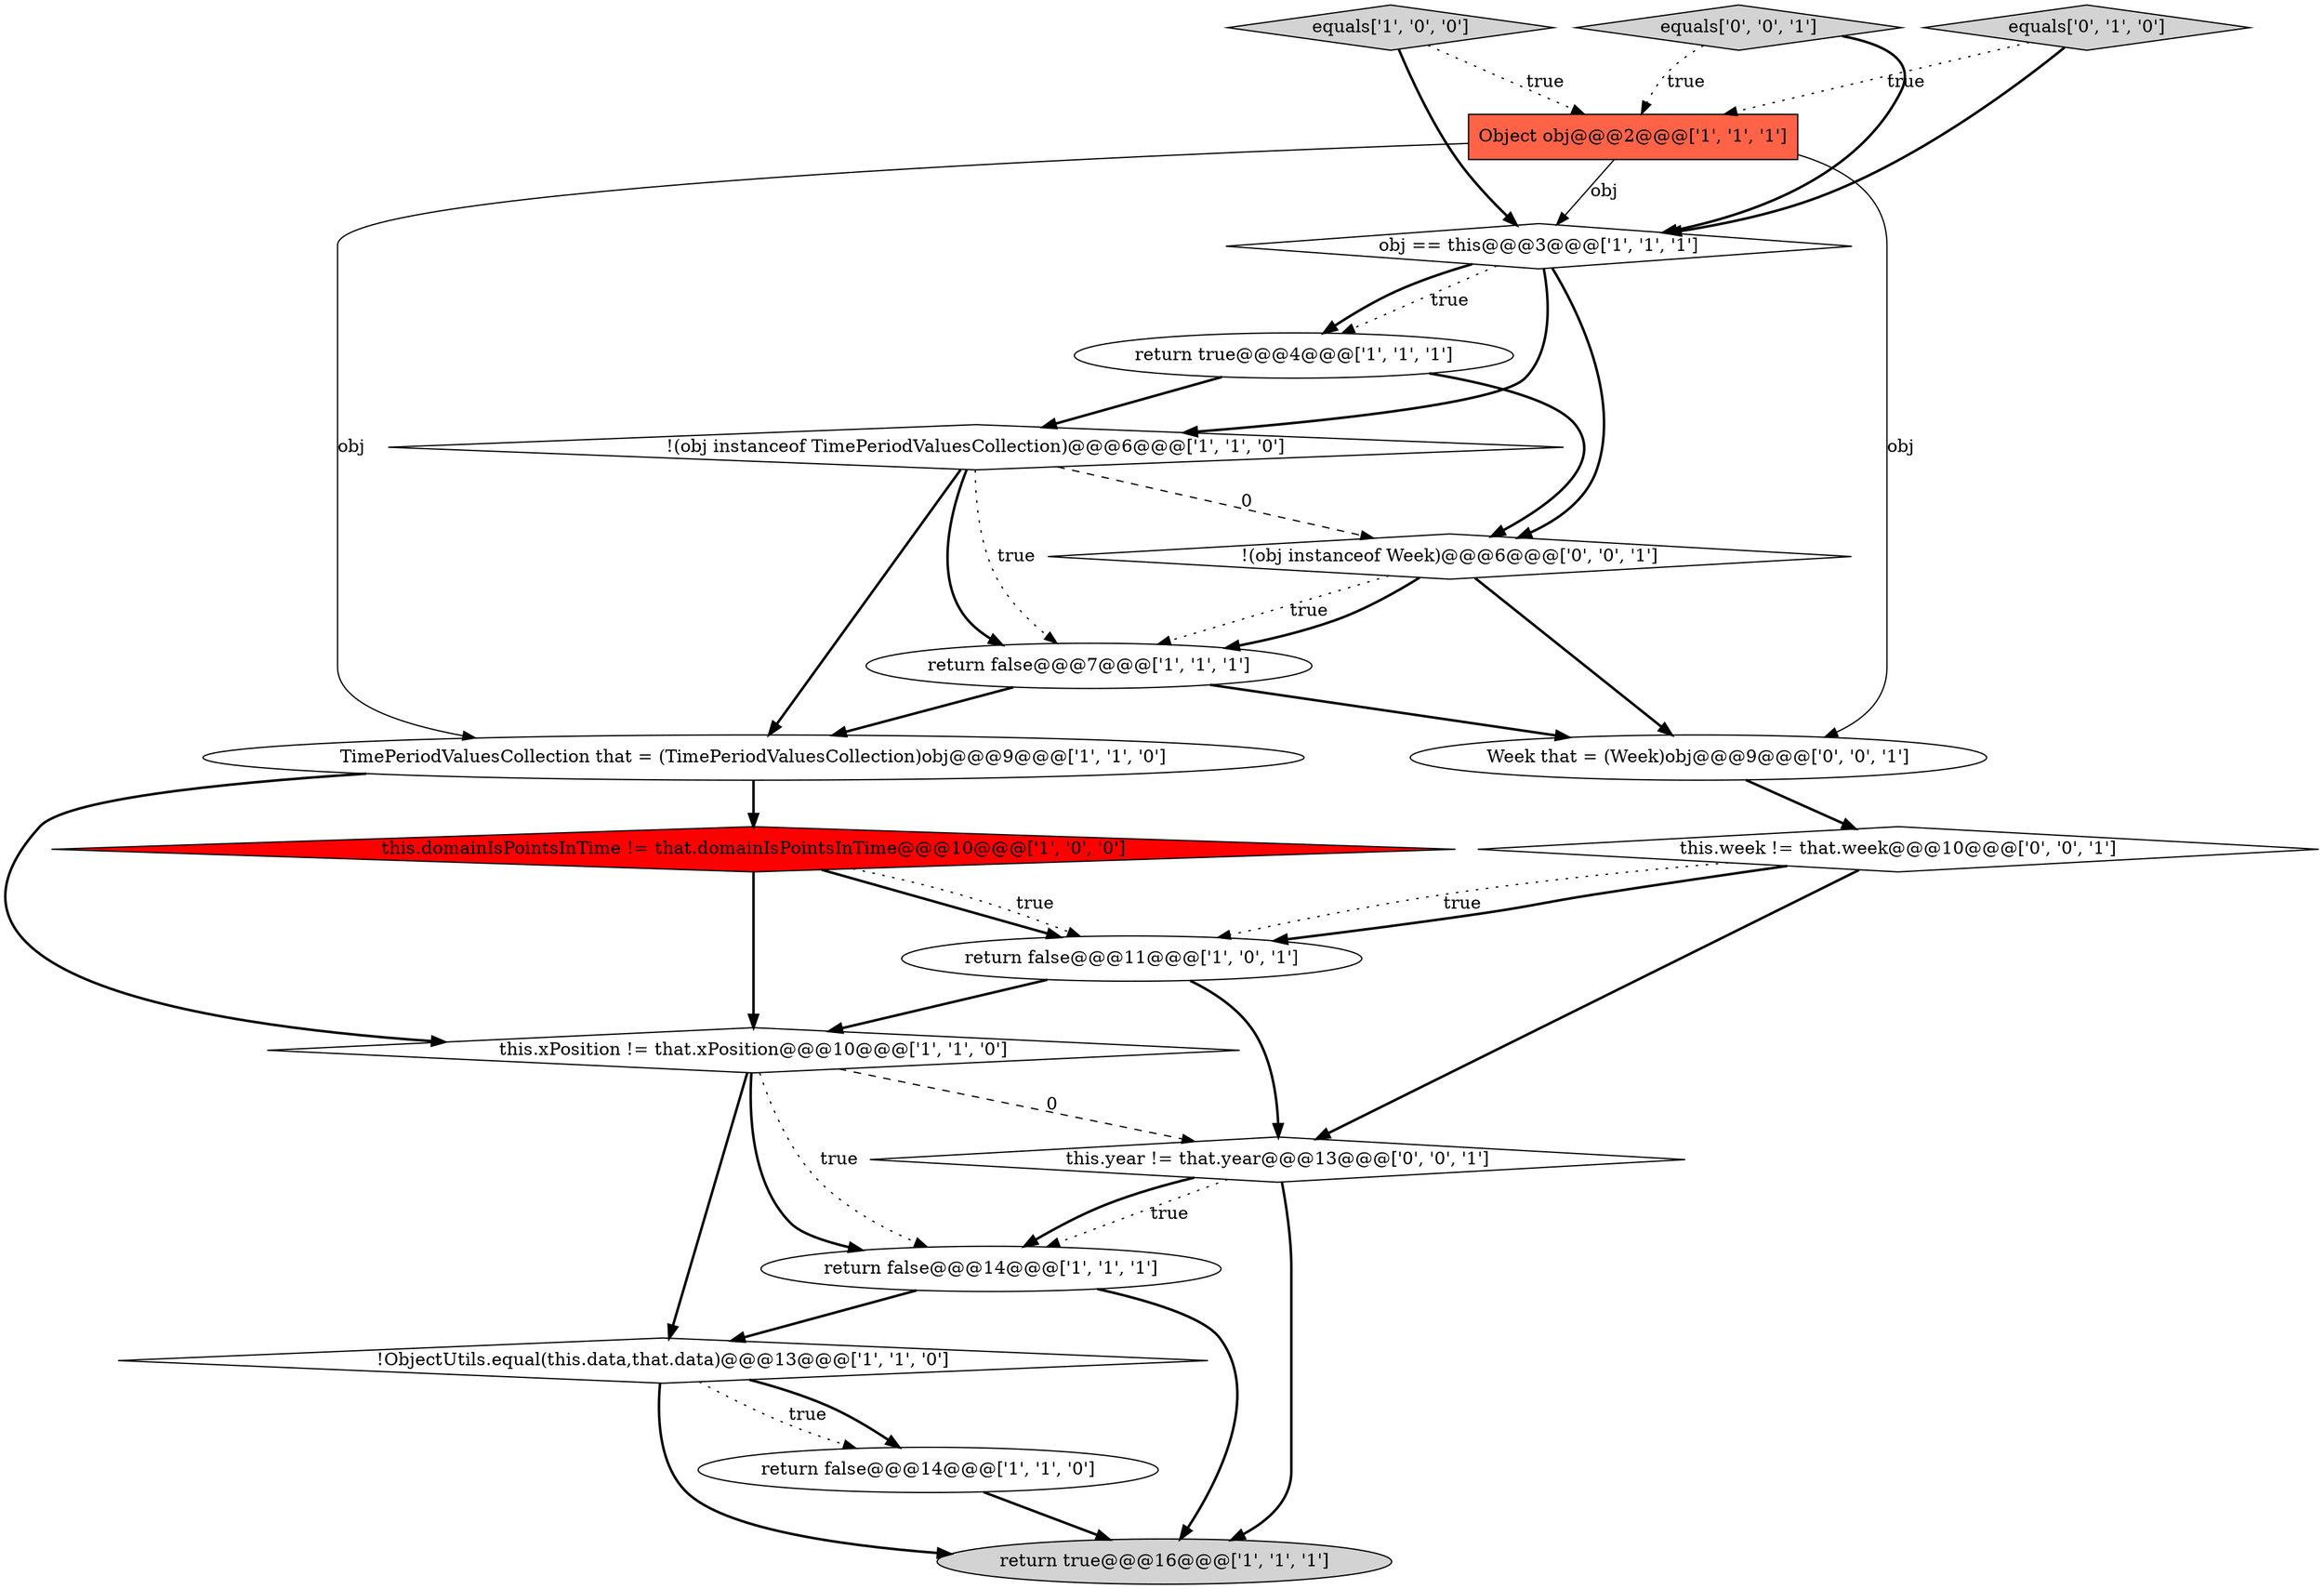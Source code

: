 digraph {
3 [style = filled, label = "Object obj@@@2@@@['1', '1', '1']", fillcolor = tomato, shape = box image = "AAA0AAABBB1BBB"];
11 [style = filled, label = "this.domainIsPointsInTime != that.domainIsPointsInTime@@@10@@@['1', '0', '0']", fillcolor = red, shape = diamond image = "AAA1AAABBB1BBB"];
5 [style = filled, label = "this.xPosition != that.xPosition@@@10@@@['1', '1', '0']", fillcolor = white, shape = diamond image = "AAA0AAABBB1BBB"];
6 [style = filled, label = "equals['1', '0', '0']", fillcolor = lightgray, shape = diamond image = "AAA0AAABBB1BBB"];
8 [style = filled, label = "return true@@@4@@@['1', '1', '1']", fillcolor = white, shape = ellipse image = "AAA0AAABBB1BBB"];
9 [style = filled, label = "return false@@@7@@@['1', '1', '1']", fillcolor = white, shape = ellipse image = "AAA0AAABBB1BBB"];
19 [style = filled, label = "equals['0', '0', '1']", fillcolor = lightgray, shape = diamond image = "AAA0AAABBB3BBB"];
4 [style = filled, label = "return false@@@11@@@['1', '0', '1']", fillcolor = white, shape = ellipse image = "AAA0AAABBB1BBB"];
7 [style = filled, label = "TimePeriodValuesCollection that = (TimePeriodValuesCollection)obj@@@9@@@['1', '1', '0']", fillcolor = white, shape = ellipse image = "AAA0AAABBB1BBB"];
14 [style = filled, label = "equals['0', '1', '0']", fillcolor = lightgray, shape = diamond image = "AAA0AAABBB2BBB"];
17 [style = filled, label = "Week that = (Week)obj@@@9@@@['0', '0', '1']", fillcolor = white, shape = ellipse image = "AAA0AAABBB3BBB"];
0 [style = filled, label = "return false@@@14@@@['1', '1', '0']", fillcolor = white, shape = ellipse image = "AAA0AAABBB1BBB"];
10 [style = filled, label = "return false@@@14@@@['1', '1', '1']", fillcolor = white, shape = ellipse image = "AAA0AAABBB1BBB"];
12 [style = filled, label = "obj == this@@@3@@@['1', '1', '1']", fillcolor = white, shape = diamond image = "AAA0AAABBB1BBB"];
1 [style = filled, label = "return true@@@16@@@['1', '1', '1']", fillcolor = lightgray, shape = ellipse image = "AAA0AAABBB1BBB"];
13 [style = filled, label = "!(obj instanceof TimePeriodValuesCollection)@@@6@@@['1', '1', '0']", fillcolor = white, shape = diamond image = "AAA0AAABBB1BBB"];
15 [style = filled, label = "this.year != that.year@@@13@@@['0', '0', '1']", fillcolor = white, shape = diamond image = "AAA0AAABBB3BBB"];
18 [style = filled, label = "!(obj instanceof Week)@@@6@@@['0', '0', '1']", fillcolor = white, shape = diamond image = "AAA0AAABBB3BBB"];
16 [style = filled, label = "this.week != that.week@@@10@@@['0', '0', '1']", fillcolor = white, shape = diamond image = "AAA0AAABBB3BBB"];
2 [style = filled, label = "!ObjectUtils.equal(this.data,that.data)@@@13@@@['1', '1', '0']", fillcolor = white, shape = diamond image = "AAA0AAABBB1BBB"];
5->10 [style = bold, label=""];
16->15 [style = bold, label=""];
15->10 [style = bold, label=""];
7->11 [style = bold, label=""];
2->0 [style = dotted, label="true"];
19->12 [style = bold, label=""];
12->8 [style = dotted, label="true"];
2->1 [style = bold, label=""];
5->10 [style = dotted, label="true"];
8->18 [style = bold, label=""];
11->4 [style = bold, label=""];
4->15 [style = bold, label=""];
18->17 [style = bold, label=""];
9->17 [style = bold, label=""];
15->10 [style = dotted, label="true"];
11->4 [style = dotted, label="true"];
9->7 [style = bold, label=""];
16->4 [style = dotted, label="true"];
3->12 [style = solid, label="obj"];
12->13 [style = bold, label=""];
11->5 [style = bold, label=""];
5->2 [style = bold, label=""];
7->5 [style = bold, label=""];
2->0 [style = bold, label=""];
19->3 [style = dotted, label="true"];
3->7 [style = solid, label="obj"];
12->8 [style = bold, label=""];
13->7 [style = bold, label=""];
0->1 [style = bold, label=""];
14->12 [style = bold, label=""];
18->9 [style = dotted, label="true"];
12->18 [style = bold, label=""];
18->9 [style = bold, label=""];
3->17 [style = solid, label="obj"];
14->3 [style = dotted, label="true"];
10->2 [style = bold, label=""];
13->9 [style = bold, label=""];
13->18 [style = dashed, label="0"];
16->4 [style = bold, label=""];
6->3 [style = dotted, label="true"];
10->1 [style = bold, label=""];
5->15 [style = dashed, label="0"];
4->5 [style = bold, label=""];
6->12 [style = bold, label=""];
17->16 [style = bold, label=""];
8->13 [style = bold, label=""];
15->1 [style = bold, label=""];
13->9 [style = dotted, label="true"];
}
